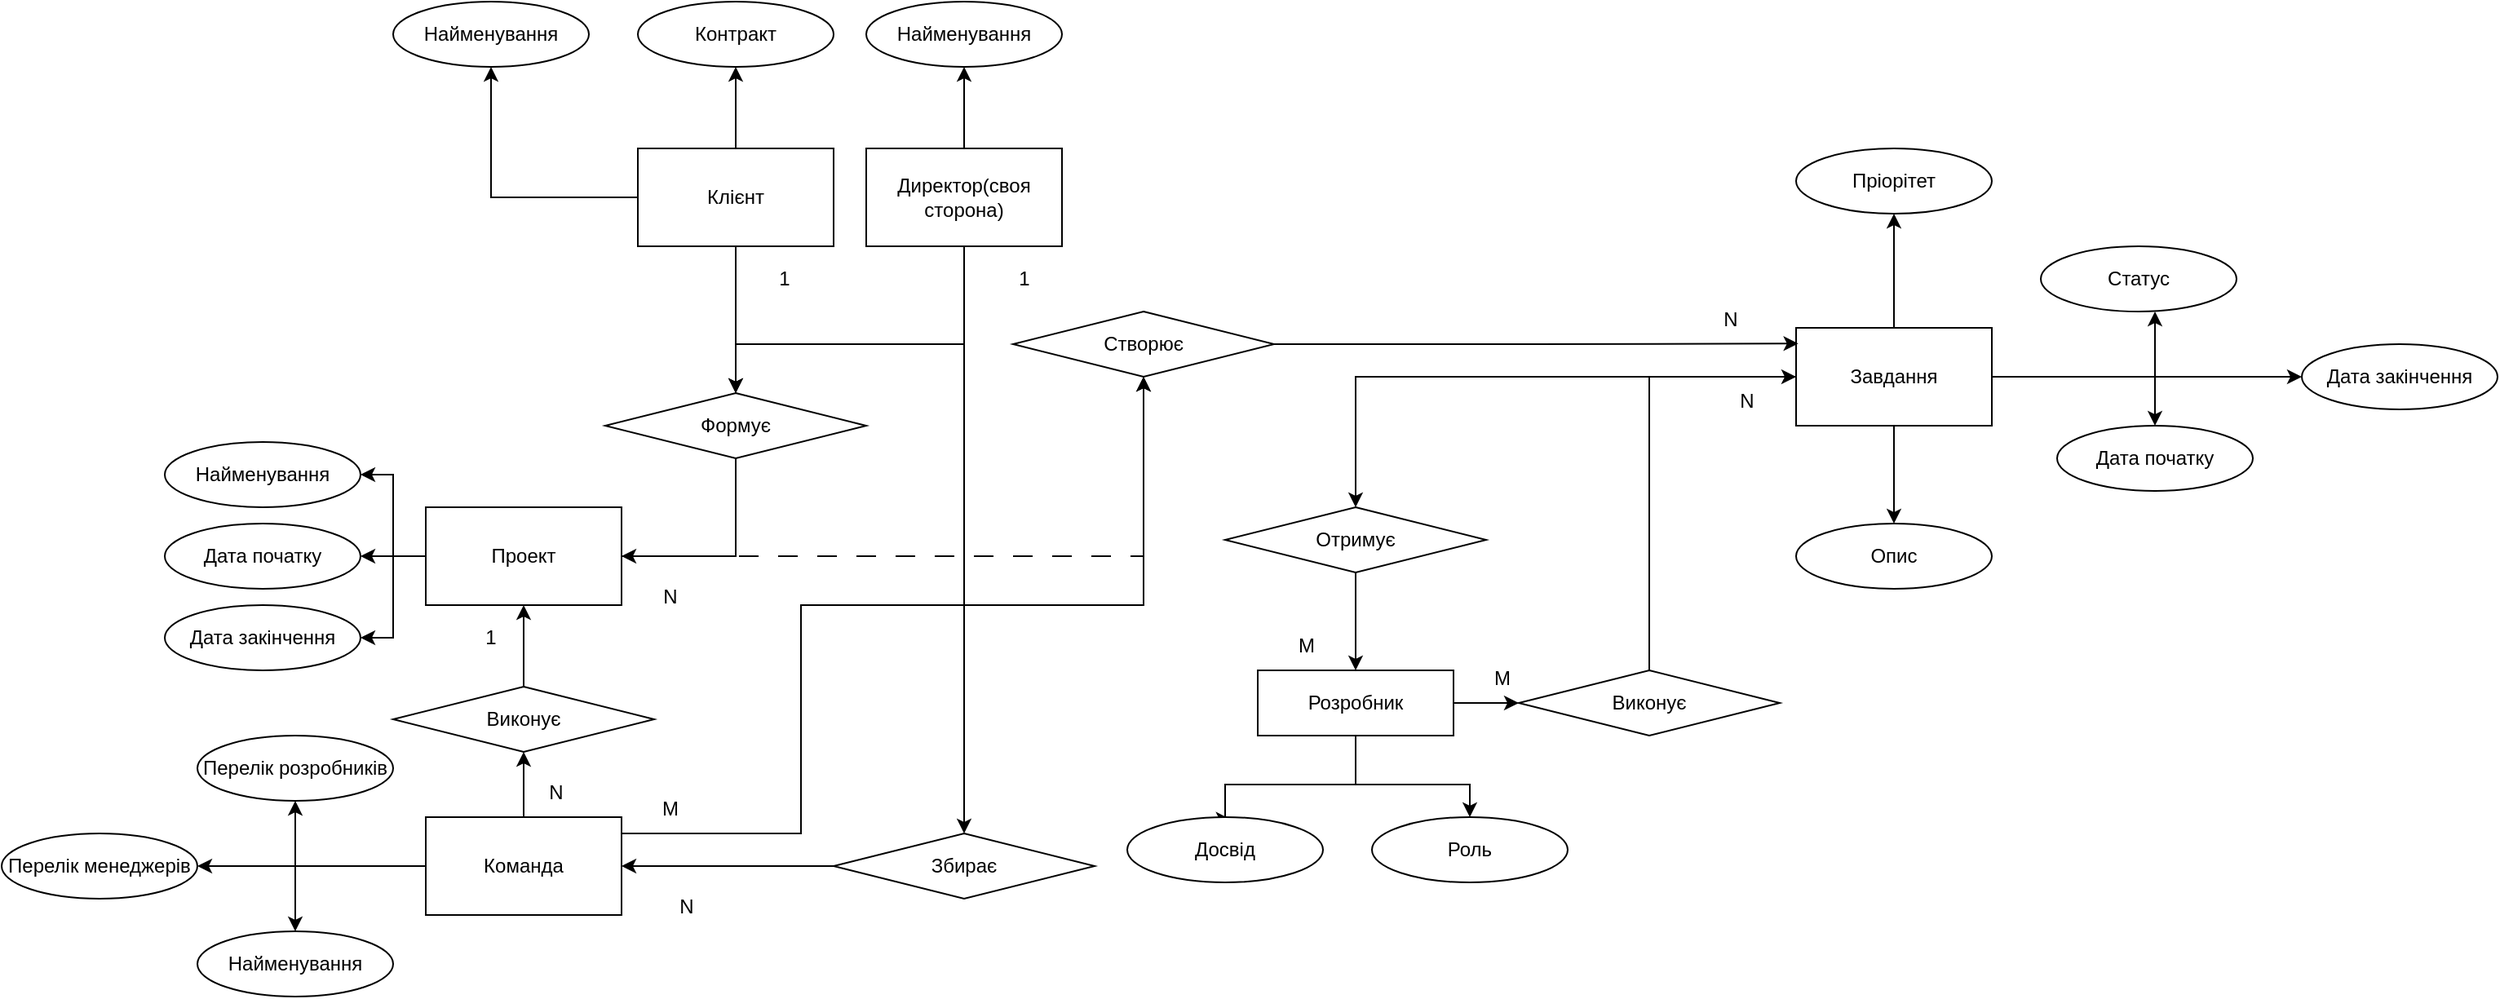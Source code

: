 <mxfile version="25.0.3">
  <diagram name="Conceptual Diagram" id="0">
    <mxGraphModel dx="2658" dy="1637" grid="1" gridSize="10" guides="1" tooltips="1" connect="1" arrows="1" fold="1" page="1" pageScale="1" pageWidth="827" pageHeight="1169" math="0" shadow="0">
      <root>
        <mxCell id="0" />
        <mxCell id="1" parent="0" />
        <mxCell id="t5YuVVCT7Y_D9xnwKsCA-7" style="edgeStyle=orthogonalEdgeStyle;rounded=0;orthogonalLoop=1;jettySize=auto;html=1;entryX=0.528;entryY=0.033;entryDx=0;entryDy=0;entryPerimeter=0;" edge="1" parent="1" source="t5YuVVCT7Y_D9xnwKsCA-3" target="t5YuVVCT7Y_D9xnwKsCA-5">
          <mxGeometry relative="1" as="geometry">
            <mxPoint x="-300" y="420" as="targetPoint" />
            <Array as="points">
              <mxPoint x="-210" y="420" />
              <mxPoint x="-290" y="420" />
              <mxPoint x="-290" y="440" />
              <mxPoint x="-290" y="440" />
            </Array>
          </mxGeometry>
        </mxCell>
        <mxCell id="t5YuVVCT7Y_D9xnwKsCA-8" style="edgeStyle=orthogonalEdgeStyle;rounded=0;orthogonalLoop=1;jettySize=auto;html=1;entryX=0.5;entryY=0;entryDx=0;entryDy=0;" edge="1" parent="1" source="t5YuVVCT7Y_D9xnwKsCA-3" target="t5YuVVCT7Y_D9xnwKsCA-6">
          <mxGeometry relative="1" as="geometry">
            <Array as="points">
              <mxPoint x="-210" y="420" />
              <mxPoint x="-140" y="420" />
            </Array>
          </mxGeometry>
        </mxCell>
        <mxCell id="t5YuVVCT7Y_D9xnwKsCA-27" style="edgeStyle=orthogonalEdgeStyle;rounded=0;orthogonalLoop=1;jettySize=auto;html=1;entryX=0;entryY=0.5;entryDx=0;entryDy=0;" edge="1" parent="1" source="t5YuVVCT7Y_D9xnwKsCA-3" target="t5YuVVCT7Y_D9xnwKsCA-21">
          <mxGeometry relative="1" as="geometry" />
        </mxCell>
        <mxCell id="t5YuVVCT7Y_D9xnwKsCA-3" value="Розробник" style="rounded=0;whiteSpace=wrap;html=1;" vertex="1" parent="1">
          <mxGeometry x="-270" y="350" width="120" height="40" as="geometry" />
        </mxCell>
        <mxCell id="t5YuVVCT7Y_D9xnwKsCA-5" value="Досвід" style="ellipse;whiteSpace=wrap;html=1;" vertex="1" parent="1">
          <mxGeometry x="-350" y="440" width="120" height="40" as="geometry" />
        </mxCell>
        <mxCell id="t5YuVVCT7Y_D9xnwKsCA-6" value="Роль" style="ellipse;whiteSpace=wrap;html=1;" vertex="1" parent="1">
          <mxGeometry x="-200" y="440" width="120" height="40" as="geometry" />
        </mxCell>
        <mxCell id="t5YuVVCT7Y_D9xnwKsCA-17" style="edgeStyle=orthogonalEdgeStyle;rounded=0;orthogonalLoop=1;jettySize=auto;html=1;" edge="1" parent="1" source="t5YuVVCT7Y_D9xnwKsCA-9" target="t5YuVVCT7Y_D9xnwKsCA-14">
          <mxGeometry relative="1" as="geometry">
            <Array as="points">
              <mxPoint x="280" y="170" />
            </Array>
          </mxGeometry>
        </mxCell>
        <mxCell id="t5YuVVCT7Y_D9xnwKsCA-19" style="edgeStyle=orthogonalEdgeStyle;rounded=0;orthogonalLoop=1;jettySize=auto;html=1;entryX=0.5;entryY=1;entryDx=0;entryDy=0;" edge="1" parent="1" source="t5YuVVCT7Y_D9xnwKsCA-9" target="t5YuVVCT7Y_D9xnwKsCA-15">
          <mxGeometry relative="1" as="geometry" />
        </mxCell>
        <mxCell id="t5YuVVCT7Y_D9xnwKsCA-20" style="edgeStyle=orthogonalEdgeStyle;rounded=0;orthogonalLoop=1;jettySize=auto;html=1;entryX=0;entryY=0.5;entryDx=0;entryDy=0;" edge="1" parent="1" source="t5YuVVCT7Y_D9xnwKsCA-9" target="t5YuVVCT7Y_D9xnwKsCA-13">
          <mxGeometry relative="1" as="geometry">
            <Array as="points" />
          </mxGeometry>
        </mxCell>
        <mxCell id="t5YuVVCT7Y_D9xnwKsCA-24" style="edgeStyle=orthogonalEdgeStyle;rounded=0;orthogonalLoop=1;jettySize=auto;html=1;entryX=0.5;entryY=0;entryDx=0;entryDy=0;" edge="1" parent="1" source="t5YuVVCT7Y_D9xnwKsCA-9" target="t5YuVVCT7Y_D9xnwKsCA-23">
          <mxGeometry relative="1" as="geometry" />
        </mxCell>
        <mxCell id="t5YuVVCT7Y_D9xnwKsCA-9" value="Завдання" style="rounded=0;whiteSpace=wrap;html=1;" vertex="1" parent="1">
          <mxGeometry x="60" y="140" width="120" height="60" as="geometry" />
        </mxCell>
        <mxCell id="t5YuVVCT7Y_D9xnwKsCA-11" value="Опис" style="ellipse;whiteSpace=wrap;html=1;" vertex="1" parent="1">
          <mxGeometry x="60" y="260" width="120" height="40" as="geometry" />
        </mxCell>
        <mxCell id="t5YuVVCT7Y_D9xnwKsCA-12" value="Статус" style="ellipse;whiteSpace=wrap;html=1;" vertex="1" parent="1">
          <mxGeometry x="210" y="90" width="120" height="40" as="geometry" />
        </mxCell>
        <mxCell id="t5YuVVCT7Y_D9xnwKsCA-13" value="Дата закінчення" style="ellipse;whiteSpace=wrap;html=1;" vertex="1" parent="1">
          <mxGeometry x="370" y="150" width="120" height="40" as="geometry" />
        </mxCell>
        <mxCell id="t5YuVVCT7Y_D9xnwKsCA-14" value="Дата початку" style="ellipse;whiteSpace=wrap;html=1;" vertex="1" parent="1">
          <mxGeometry x="220" y="200" width="120" height="40" as="geometry" />
        </mxCell>
        <mxCell id="t5YuVVCT7Y_D9xnwKsCA-15" value="Пріорітет" style="ellipse;whiteSpace=wrap;html=1;" vertex="1" parent="1">
          <mxGeometry x="60" y="30" width="120" height="40" as="geometry" />
        </mxCell>
        <mxCell id="t5YuVVCT7Y_D9xnwKsCA-16" style="edgeStyle=orthogonalEdgeStyle;rounded=0;orthogonalLoop=1;jettySize=auto;html=1;entryX=0.5;entryY=0;entryDx=0;entryDy=0;" edge="1" parent="1" source="t5YuVVCT7Y_D9xnwKsCA-9" target="t5YuVVCT7Y_D9xnwKsCA-11">
          <mxGeometry relative="1" as="geometry" />
        </mxCell>
        <mxCell id="t5YuVVCT7Y_D9xnwKsCA-18" style="edgeStyle=orthogonalEdgeStyle;rounded=0;orthogonalLoop=1;jettySize=auto;html=1;" edge="1" parent="1" source="t5YuVVCT7Y_D9xnwKsCA-9">
          <mxGeometry relative="1" as="geometry">
            <mxPoint x="280" y="130" as="targetPoint" />
            <Array as="points">
              <mxPoint x="280" y="170" />
              <mxPoint x="280" y="130" />
            </Array>
          </mxGeometry>
        </mxCell>
        <mxCell id="t5YuVVCT7Y_D9xnwKsCA-26" style="edgeStyle=orthogonalEdgeStyle;rounded=0;orthogonalLoop=1;jettySize=auto;html=1;entryX=0;entryY=0.5;entryDx=0;entryDy=0;" edge="1" parent="1" source="t5YuVVCT7Y_D9xnwKsCA-21" target="t5YuVVCT7Y_D9xnwKsCA-9">
          <mxGeometry relative="1" as="geometry">
            <Array as="points">
              <mxPoint x="-30" y="170" />
            </Array>
          </mxGeometry>
        </mxCell>
        <mxCell id="t5YuVVCT7Y_D9xnwKsCA-21" value="Виконує" style="rhombus;whiteSpace=wrap;html=1;" vertex="1" parent="1">
          <mxGeometry x="-110" y="350" width="160" height="40" as="geometry" />
        </mxCell>
        <mxCell id="t5YuVVCT7Y_D9xnwKsCA-25" style="edgeStyle=orthogonalEdgeStyle;rounded=0;orthogonalLoop=1;jettySize=auto;html=1;entryX=0.5;entryY=0;entryDx=0;entryDy=0;" edge="1" parent="1" source="t5YuVVCT7Y_D9xnwKsCA-23" target="t5YuVVCT7Y_D9xnwKsCA-3">
          <mxGeometry relative="1" as="geometry" />
        </mxCell>
        <mxCell id="t5YuVVCT7Y_D9xnwKsCA-23" value="Отримує" style="rhombus;whiteSpace=wrap;html=1;" vertex="1" parent="1">
          <mxGeometry x="-290" y="250" width="160" height="40" as="geometry" />
        </mxCell>
        <mxCell id="t5YuVVCT7Y_D9xnwKsCA-31" style="edgeStyle=orthogonalEdgeStyle;rounded=0;orthogonalLoop=1;jettySize=auto;html=1;" edge="1" parent="1" source="t5YuVVCT7Y_D9xnwKsCA-28" target="t5YuVVCT7Y_D9xnwKsCA-30">
          <mxGeometry relative="1" as="geometry" />
        </mxCell>
        <mxCell id="t5YuVVCT7Y_D9xnwKsCA-32" style="edgeStyle=orthogonalEdgeStyle;rounded=0;orthogonalLoop=1;jettySize=auto;html=1;entryX=0.5;entryY=0;entryDx=0;entryDy=0;" edge="1" parent="1" source="t5YuVVCT7Y_D9xnwKsCA-28" target="t5YuVVCT7Y_D9xnwKsCA-29">
          <mxGeometry relative="1" as="geometry" />
        </mxCell>
        <mxCell id="t5YuVVCT7Y_D9xnwKsCA-59" style="edgeStyle=orthogonalEdgeStyle;rounded=0;orthogonalLoop=1;jettySize=auto;html=1;entryX=0.5;entryY=1;entryDx=0;entryDy=0;" edge="1" parent="1" source="t5YuVVCT7Y_D9xnwKsCA-28" target="t5YuVVCT7Y_D9xnwKsCA-58">
          <mxGeometry relative="1" as="geometry" />
        </mxCell>
        <mxCell id="t5YuVVCT7Y_D9xnwKsCA-62" style="edgeStyle=orthogonalEdgeStyle;rounded=0;orthogonalLoop=1;jettySize=auto;html=1;entryX=0.5;entryY=1;entryDx=0;entryDy=0;" edge="1" parent="1" source="t5YuVVCT7Y_D9xnwKsCA-28" target="t5YuVVCT7Y_D9xnwKsCA-61">
          <mxGeometry relative="1" as="geometry">
            <Array as="points">
              <mxPoint x="-550" y="450" />
              <mxPoint x="-550" y="310" />
              <mxPoint x="-340" y="310" />
            </Array>
          </mxGeometry>
        </mxCell>
        <mxCell id="t5YuVVCT7Y_D9xnwKsCA-66" style="edgeStyle=orthogonalEdgeStyle;rounded=0;orthogonalLoop=1;jettySize=auto;html=1;entryX=1;entryY=0.5;entryDx=0;entryDy=0;" edge="1" parent="1" source="t5YuVVCT7Y_D9xnwKsCA-28" target="t5YuVVCT7Y_D9xnwKsCA-65">
          <mxGeometry relative="1" as="geometry" />
        </mxCell>
        <mxCell id="t5YuVVCT7Y_D9xnwKsCA-28" value="Команда" style="rounded=0;whiteSpace=wrap;html=1;" vertex="1" parent="1">
          <mxGeometry x="-780" y="440" width="120" height="60" as="geometry" />
        </mxCell>
        <mxCell id="t5YuVVCT7Y_D9xnwKsCA-29" value="Найменування" style="ellipse;whiteSpace=wrap;html=1;" vertex="1" parent="1">
          <mxGeometry x="-920" y="510" width="120" height="40" as="geometry" />
        </mxCell>
        <mxCell id="t5YuVVCT7Y_D9xnwKsCA-30" value="Перелік розробників" style="ellipse;whiteSpace=wrap;html=1;" vertex="1" parent="1">
          <mxGeometry x="-920" y="390" width="120" height="40" as="geometry" />
        </mxCell>
        <mxCell id="t5YuVVCT7Y_D9xnwKsCA-38" style="edgeStyle=orthogonalEdgeStyle;rounded=0;orthogonalLoop=1;jettySize=auto;html=1;entryX=1;entryY=0.5;entryDx=0;entryDy=0;" edge="1" parent="1" source="t5YuVVCT7Y_D9xnwKsCA-34" target="t5YuVVCT7Y_D9xnwKsCA-35">
          <mxGeometry relative="1" as="geometry" />
        </mxCell>
        <mxCell id="t5YuVVCT7Y_D9xnwKsCA-39" style="edgeStyle=orthogonalEdgeStyle;rounded=0;orthogonalLoop=1;jettySize=auto;html=1;entryX=1;entryY=0.5;entryDx=0;entryDy=0;" edge="1" parent="1" source="t5YuVVCT7Y_D9xnwKsCA-34" target="t5YuVVCT7Y_D9xnwKsCA-37">
          <mxGeometry relative="1" as="geometry" />
        </mxCell>
        <mxCell id="t5YuVVCT7Y_D9xnwKsCA-40" style="edgeStyle=orthogonalEdgeStyle;rounded=0;orthogonalLoop=1;jettySize=auto;html=1;" edge="1" parent="1" source="t5YuVVCT7Y_D9xnwKsCA-34" target="t5YuVVCT7Y_D9xnwKsCA-36">
          <mxGeometry relative="1" as="geometry" />
        </mxCell>
        <mxCell id="t5YuVVCT7Y_D9xnwKsCA-64" style="edgeStyle=orthogonalEdgeStyle;rounded=0;orthogonalLoop=1;jettySize=auto;html=1;dashed=1;dashPattern=12 12;" edge="1" parent="1" source="t5YuVVCT7Y_D9xnwKsCA-34" target="t5YuVVCT7Y_D9xnwKsCA-61">
          <mxGeometry relative="1" as="geometry" />
        </mxCell>
        <mxCell id="t5YuVVCT7Y_D9xnwKsCA-34" value="Проект" style="rounded=0;whiteSpace=wrap;html=1;" vertex="1" parent="1">
          <mxGeometry x="-780" y="250" width="120" height="60" as="geometry" />
        </mxCell>
        <mxCell id="t5YuVVCT7Y_D9xnwKsCA-35" value="Дата початку" style="ellipse;whiteSpace=wrap;html=1;" vertex="1" parent="1">
          <mxGeometry x="-940" y="260" width="120" height="40" as="geometry" />
        </mxCell>
        <mxCell id="t5YuVVCT7Y_D9xnwKsCA-36" value="Найменування" style="ellipse;whiteSpace=wrap;html=1;" vertex="1" parent="1">
          <mxGeometry x="-940" y="210" width="120" height="40" as="geometry" />
        </mxCell>
        <mxCell id="t5YuVVCT7Y_D9xnwKsCA-37" value="Дата закінчення" style="ellipse;whiteSpace=wrap;html=1;" vertex="1" parent="1">
          <mxGeometry x="-940" y="310" width="120" height="40" as="geometry" />
        </mxCell>
        <mxCell id="t5YuVVCT7Y_D9xnwKsCA-48" style="edgeStyle=orthogonalEdgeStyle;rounded=0;orthogonalLoop=1;jettySize=auto;html=1;" edge="1" parent="1" source="t5YuVVCT7Y_D9xnwKsCA-41" target="t5YuVVCT7Y_D9xnwKsCA-47">
          <mxGeometry relative="1" as="geometry" />
        </mxCell>
        <mxCell id="t5YuVVCT7Y_D9xnwKsCA-51" style="edgeStyle=orthogonalEdgeStyle;rounded=0;orthogonalLoop=1;jettySize=auto;html=1;" edge="1" parent="1" source="t5YuVVCT7Y_D9xnwKsCA-41" target="t5YuVVCT7Y_D9xnwKsCA-50">
          <mxGeometry relative="1" as="geometry">
            <Array as="points">
              <mxPoint x="-450" y="150" />
              <mxPoint x="-590" y="150" />
            </Array>
          </mxGeometry>
        </mxCell>
        <mxCell id="t5YuVVCT7Y_D9xnwKsCA-55" style="edgeStyle=orthogonalEdgeStyle;rounded=0;orthogonalLoop=1;jettySize=auto;html=1;entryX=0.5;entryY=0;entryDx=0;entryDy=0;" edge="1" parent="1" source="t5YuVVCT7Y_D9xnwKsCA-41" target="t5YuVVCT7Y_D9xnwKsCA-54">
          <mxGeometry relative="1" as="geometry">
            <Array as="points">
              <mxPoint x="-450" y="350" />
              <mxPoint x="-450" y="350" />
            </Array>
          </mxGeometry>
        </mxCell>
        <mxCell id="t5YuVVCT7Y_D9xnwKsCA-41" value="Директор(своя сторона)" style="rounded=0;whiteSpace=wrap;html=1;" vertex="1" parent="1">
          <mxGeometry x="-510" y="30" width="120" height="60" as="geometry" />
        </mxCell>
        <mxCell id="t5YuVVCT7Y_D9xnwKsCA-45" style="edgeStyle=orthogonalEdgeStyle;rounded=0;orthogonalLoop=1;jettySize=auto;html=1;entryX=0.5;entryY=1;entryDx=0;entryDy=0;" edge="1" parent="1" source="t5YuVVCT7Y_D9xnwKsCA-42" target="t5YuVVCT7Y_D9xnwKsCA-43">
          <mxGeometry relative="1" as="geometry" />
        </mxCell>
        <mxCell id="t5YuVVCT7Y_D9xnwKsCA-46" style="edgeStyle=orthogonalEdgeStyle;rounded=0;orthogonalLoop=1;jettySize=auto;html=1;entryX=0.5;entryY=1;entryDx=0;entryDy=0;" edge="1" parent="1" source="t5YuVVCT7Y_D9xnwKsCA-42" target="t5YuVVCT7Y_D9xnwKsCA-44">
          <mxGeometry relative="1" as="geometry" />
        </mxCell>
        <mxCell id="t5YuVVCT7Y_D9xnwKsCA-52" style="edgeStyle=orthogonalEdgeStyle;rounded=0;orthogonalLoop=1;jettySize=auto;html=1;entryX=0.5;entryY=0;entryDx=0;entryDy=0;" edge="1" parent="1" source="t5YuVVCT7Y_D9xnwKsCA-42" target="t5YuVVCT7Y_D9xnwKsCA-50">
          <mxGeometry relative="1" as="geometry">
            <Array as="points">
              <mxPoint x="-590" y="170" />
              <mxPoint x="-590" y="170" />
            </Array>
          </mxGeometry>
        </mxCell>
        <mxCell id="t5YuVVCT7Y_D9xnwKsCA-42" value="Клієнт" style="rounded=0;whiteSpace=wrap;html=1;" vertex="1" parent="1">
          <mxGeometry x="-650" y="30" width="120" height="60" as="geometry" />
        </mxCell>
        <mxCell id="t5YuVVCT7Y_D9xnwKsCA-43" value="Найменування" style="ellipse;whiteSpace=wrap;html=1;" vertex="1" parent="1">
          <mxGeometry x="-800" y="-60" width="120" height="40" as="geometry" />
        </mxCell>
        <mxCell id="t5YuVVCT7Y_D9xnwKsCA-44" value="Контракт" style="ellipse;whiteSpace=wrap;html=1;" vertex="1" parent="1">
          <mxGeometry x="-650" y="-60" width="120" height="40" as="geometry" />
        </mxCell>
        <mxCell id="t5YuVVCT7Y_D9xnwKsCA-47" value="Найменування" style="ellipse;whiteSpace=wrap;html=1;" vertex="1" parent="1">
          <mxGeometry x="-510" y="-60" width="120" height="40" as="geometry" />
        </mxCell>
        <mxCell id="t5YuVVCT7Y_D9xnwKsCA-53" style="edgeStyle=orthogonalEdgeStyle;rounded=0;orthogonalLoop=1;jettySize=auto;html=1;entryX=1;entryY=0.5;entryDx=0;entryDy=0;" edge="1" parent="1" source="t5YuVVCT7Y_D9xnwKsCA-50" target="t5YuVVCT7Y_D9xnwKsCA-34">
          <mxGeometry relative="1" as="geometry">
            <Array as="points">
              <mxPoint x="-590" y="280" />
            </Array>
          </mxGeometry>
        </mxCell>
        <mxCell id="t5YuVVCT7Y_D9xnwKsCA-50" value="Формує" style="rhombus;whiteSpace=wrap;html=1;" vertex="1" parent="1">
          <mxGeometry x="-670" y="180" width="160" height="40" as="geometry" />
        </mxCell>
        <mxCell id="t5YuVVCT7Y_D9xnwKsCA-56" style="edgeStyle=orthogonalEdgeStyle;rounded=0;orthogonalLoop=1;jettySize=auto;html=1;" edge="1" parent="1" source="t5YuVVCT7Y_D9xnwKsCA-54" target="t5YuVVCT7Y_D9xnwKsCA-28">
          <mxGeometry relative="1" as="geometry">
            <Array as="points">
              <mxPoint x="-510" y="470" />
              <mxPoint x="-510" y="470" />
            </Array>
          </mxGeometry>
        </mxCell>
        <mxCell id="t5YuVVCT7Y_D9xnwKsCA-54" value="Збирає" style="rhombus;whiteSpace=wrap;html=1;" vertex="1" parent="1">
          <mxGeometry x="-530" y="450" width="160" height="40" as="geometry" />
        </mxCell>
        <mxCell id="t5YuVVCT7Y_D9xnwKsCA-60" style="edgeStyle=orthogonalEdgeStyle;rounded=0;orthogonalLoop=1;jettySize=auto;html=1;entryX=0.5;entryY=1;entryDx=0;entryDy=0;" edge="1" parent="1" source="t5YuVVCT7Y_D9xnwKsCA-58" target="t5YuVVCT7Y_D9xnwKsCA-34">
          <mxGeometry relative="1" as="geometry" />
        </mxCell>
        <mxCell id="t5YuVVCT7Y_D9xnwKsCA-58" value="Виконує" style="rhombus;whiteSpace=wrap;html=1;" vertex="1" parent="1">
          <mxGeometry x="-800" y="360" width="160" height="40" as="geometry" />
        </mxCell>
        <mxCell id="t5YuVVCT7Y_D9xnwKsCA-61" value="Створює" style="rhombus;whiteSpace=wrap;html=1;" vertex="1" parent="1">
          <mxGeometry x="-420" y="130" width="160" height="40" as="geometry" />
        </mxCell>
        <mxCell id="t5YuVVCT7Y_D9xnwKsCA-65" value="Перелік менеджерів" style="ellipse;whiteSpace=wrap;html=1;" vertex="1" parent="1">
          <mxGeometry x="-1040" y="450" width="120" height="40" as="geometry" />
        </mxCell>
        <mxCell id="t5YuVVCT7Y_D9xnwKsCA-67" value="N" style="text;html=1;align=center;verticalAlign=middle;whiteSpace=wrap;rounded=0;" vertex="1" parent="1">
          <mxGeometry x="-650" y="480" width="60" height="30" as="geometry" />
        </mxCell>
        <mxCell id="t5YuVVCT7Y_D9xnwKsCA-68" value="1" style="text;html=1;align=center;verticalAlign=middle;whiteSpace=wrap;rounded=0;" vertex="1" parent="1">
          <mxGeometry x="-443" y="95" width="60" height="30" as="geometry" />
        </mxCell>
        <mxCell id="t5YuVVCT7Y_D9xnwKsCA-69" value="1" style="text;html=1;align=center;verticalAlign=middle;whiteSpace=wrap;rounded=0;" vertex="1" parent="1">
          <mxGeometry x="-590" y="95" width="60" height="30" as="geometry" />
        </mxCell>
        <mxCell id="t5YuVVCT7Y_D9xnwKsCA-70" value="N" style="text;html=1;align=center;verticalAlign=middle;whiteSpace=wrap;rounded=0;" vertex="1" parent="1">
          <mxGeometry x="-660" y="290" width="60" height="30" as="geometry" />
        </mxCell>
        <mxCell id="t5YuVVCT7Y_D9xnwKsCA-71" value="1" style="text;html=1;align=center;verticalAlign=middle;whiteSpace=wrap;rounded=0;" vertex="1" parent="1">
          <mxGeometry x="-770" y="315" width="60" height="30" as="geometry" />
        </mxCell>
        <mxCell id="t5YuVVCT7Y_D9xnwKsCA-72" value="N" style="text;html=1;align=center;verticalAlign=middle;whiteSpace=wrap;rounded=0;" vertex="1" parent="1">
          <mxGeometry x="-730" y="410" width="60" height="30" as="geometry" />
        </mxCell>
        <mxCell id="t5YuVVCT7Y_D9xnwKsCA-73" value="M" style="text;html=1;align=center;verticalAlign=middle;whiteSpace=wrap;rounded=0;" vertex="1" parent="1">
          <mxGeometry x="-660" y="420" width="60" height="30" as="geometry" />
        </mxCell>
        <mxCell id="t5YuVVCT7Y_D9xnwKsCA-74" value="N" style="text;html=1;align=center;verticalAlign=middle;whiteSpace=wrap;rounded=0;" vertex="1" parent="1">
          <mxGeometry x="-10" y="120" width="60" height="30" as="geometry" />
        </mxCell>
        <mxCell id="t5YuVVCT7Y_D9xnwKsCA-75" value="M" style="text;html=1;align=center;verticalAlign=middle;whiteSpace=wrap;rounded=0;" vertex="1" parent="1">
          <mxGeometry x="-270" y="320" width="60" height="30" as="geometry" />
        </mxCell>
        <mxCell id="t5YuVVCT7Y_D9xnwKsCA-76" value="N" style="text;html=1;align=center;verticalAlign=middle;whiteSpace=wrap;rounded=0;" vertex="1" parent="1">
          <mxGeometry y="170" width="60" height="30" as="geometry" />
        </mxCell>
        <mxCell id="t5YuVVCT7Y_D9xnwKsCA-77" value="M" style="text;html=1;align=center;verticalAlign=middle;whiteSpace=wrap;rounded=0;" vertex="1" parent="1">
          <mxGeometry x="-150" y="340" width="60" height="30" as="geometry" />
        </mxCell>
        <mxCell id="t5YuVVCT7Y_D9xnwKsCA-78" style="edgeStyle=orthogonalEdgeStyle;rounded=0;orthogonalLoop=1;jettySize=auto;html=1;entryX=0.011;entryY=0.161;entryDx=0;entryDy=0;entryPerimeter=0;" edge="1" parent="1" source="t5YuVVCT7Y_D9xnwKsCA-61" target="t5YuVVCT7Y_D9xnwKsCA-9">
          <mxGeometry relative="1" as="geometry" />
        </mxCell>
      </root>
    </mxGraphModel>
  </diagram>
</mxfile>
